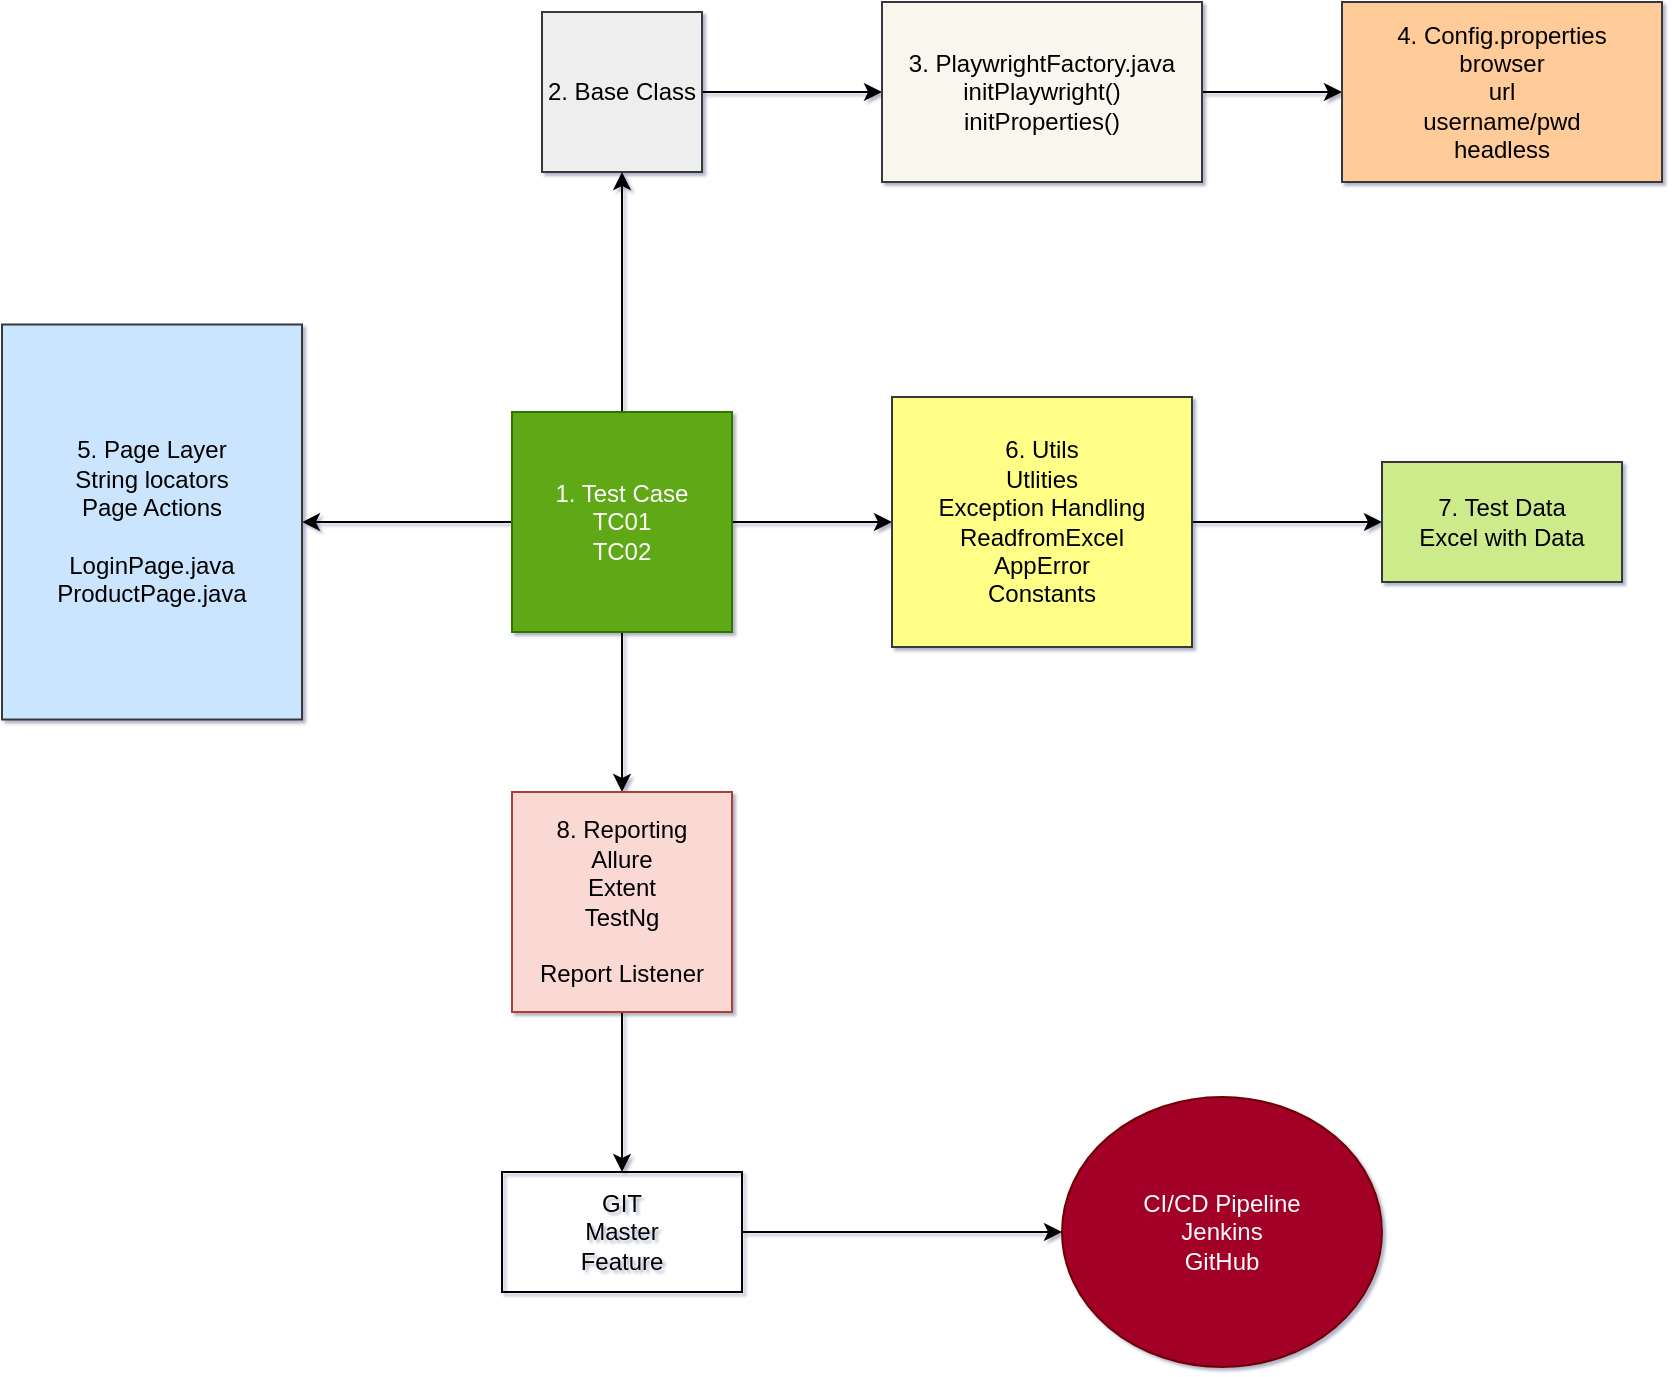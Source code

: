 <mxfile version="23.0.2" type="device">
  <diagram name="Page-1" id="n8c3NdNe4aQo2pRcApg9">
    <mxGraphModel dx="1434" dy="836" grid="1" gridSize="10" guides="1" tooltips="1" connect="1" arrows="1" fold="1" page="1" pageScale="1" pageWidth="3300" pageHeight="4681" background="none" math="0" shadow="1">
      <root>
        <mxCell id="0" />
        <mxCell id="1" parent="0" />
        <mxCell id="Xk8jDlWGTrxrqy1YXSmu-3" value="" style="edgeStyle=orthogonalEdgeStyle;rounded=0;orthogonalLoop=1;jettySize=auto;html=1;" edge="1" parent="1" source="Xk8jDlWGTrxrqy1YXSmu-1" target="Xk8jDlWGTrxrqy1YXSmu-2">
          <mxGeometry relative="1" as="geometry" />
        </mxCell>
        <mxCell id="Xk8jDlWGTrxrqy1YXSmu-1" value="2. Base Class" style="whiteSpace=wrap;html=1;aspect=fixed;fillColor=#eeeeee;strokeColor=#36393d;" vertex="1" parent="1">
          <mxGeometry x="330" y="80" width="80" height="80" as="geometry" />
        </mxCell>
        <mxCell id="Xk8jDlWGTrxrqy1YXSmu-6" value="" style="edgeStyle=orthogonalEdgeStyle;rounded=0;orthogonalLoop=1;jettySize=auto;html=1;" edge="1" parent="1" source="Xk8jDlWGTrxrqy1YXSmu-2" target="Xk8jDlWGTrxrqy1YXSmu-5">
          <mxGeometry relative="1" as="geometry" />
        </mxCell>
        <mxCell id="Xk8jDlWGTrxrqy1YXSmu-2" value="3. PlaywrightFactory.java&lt;br&gt;initPlaywright()&lt;br&gt;initProperties()" style="whiteSpace=wrap;html=1;fillColor=#f9f7ed;strokeColor=#36393d;" vertex="1" parent="1">
          <mxGeometry x="500" y="75" width="160" height="90" as="geometry" />
        </mxCell>
        <mxCell id="Xk8jDlWGTrxrqy1YXSmu-5" value="4. Config.properties&lt;br&gt;browser&lt;br&gt;url&lt;br&gt;username/pwd&lt;br&gt;headless" style="whiteSpace=wrap;html=1;fillColor=#ffcc99;strokeColor=#36393d;" vertex="1" parent="1">
          <mxGeometry x="730" y="75" width="160" height="90" as="geometry" />
        </mxCell>
        <mxCell id="Xk8jDlWGTrxrqy1YXSmu-9" style="edgeStyle=orthogonalEdgeStyle;rounded=0;orthogonalLoop=1;jettySize=auto;html=1;entryX=0.5;entryY=1;entryDx=0;entryDy=0;fillColor=#fa6800;strokeColor=#000000;" edge="1" parent="1" source="Xk8jDlWGTrxrqy1YXSmu-7" target="Xk8jDlWGTrxrqy1YXSmu-1">
          <mxGeometry relative="1" as="geometry" />
        </mxCell>
        <mxCell id="Xk8jDlWGTrxrqy1YXSmu-11" value="" style="edgeStyle=orthogonalEdgeStyle;rounded=0;orthogonalLoop=1;jettySize=auto;html=1;" edge="1" parent="1" source="Xk8jDlWGTrxrqy1YXSmu-7" target="Xk8jDlWGTrxrqy1YXSmu-10">
          <mxGeometry relative="1" as="geometry" />
        </mxCell>
        <mxCell id="Xk8jDlWGTrxrqy1YXSmu-13" value="" style="edgeStyle=orthogonalEdgeStyle;rounded=0;orthogonalLoop=1;jettySize=auto;html=1;" edge="1" parent="1" source="Xk8jDlWGTrxrqy1YXSmu-7" target="Xk8jDlWGTrxrqy1YXSmu-12">
          <mxGeometry relative="1" as="geometry" />
        </mxCell>
        <mxCell id="Xk8jDlWGTrxrqy1YXSmu-17" value="" style="edgeStyle=orthogonalEdgeStyle;rounded=0;orthogonalLoop=1;jettySize=auto;html=1;" edge="1" parent="1" source="Xk8jDlWGTrxrqy1YXSmu-7" target="Xk8jDlWGTrxrqy1YXSmu-16">
          <mxGeometry relative="1" as="geometry" />
        </mxCell>
        <mxCell id="Xk8jDlWGTrxrqy1YXSmu-7" value="1. Test Case&lt;br&gt;TC01&lt;br&gt;TC02" style="whiteSpace=wrap;html=1;aspect=fixed;fillColor=#60a917;fontColor=#ffffff;strokeColor=#2D7600;" vertex="1" parent="1">
          <mxGeometry x="315" y="280" width="110" height="110" as="geometry" />
        </mxCell>
        <mxCell id="Xk8jDlWGTrxrqy1YXSmu-10" value="5. Page Layer&lt;br&gt;String locators&lt;br&gt;Page Actions&lt;br&gt;&lt;br&gt;LoginPage.java&lt;br&gt;ProductPage.java" style="whiteSpace=wrap;html=1;fillColor=#cce5ff;strokeColor=#36393d;" vertex="1" parent="1">
          <mxGeometry x="60" y="236.25" width="150" height="197.5" as="geometry" />
        </mxCell>
        <mxCell id="Xk8jDlWGTrxrqy1YXSmu-15" value="" style="edgeStyle=orthogonalEdgeStyle;rounded=0;orthogonalLoop=1;jettySize=auto;html=1;" edge="1" parent="1" source="Xk8jDlWGTrxrqy1YXSmu-12" target="Xk8jDlWGTrxrqy1YXSmu-14">
          <mxGeometry relative="1" as="geometry" />
        </mxCell>
        <mxCell id="Xk8jDlWGTrxrqy1YXSmu-12" value="6. Utils&lt;br&gt;Utlities&lt;br&gt;Exception Handling&lt;br&gt;ReadfromExcel&lt;br&gt;AppError&lt;br&gt;Constants" style="whiteSpace=wrap;html=1;fillColor=#ffff88;strokeColor=#36393d;" vertex="1" parent="1">
          <mxGeometry x="505" y="272.5" width="150" height="125" as="geometry" />
        </mxCell>
        <mxCell id="Xk8jDlWGTrxrqy1YXSmu-14" value="7. Test Data&lt;br&gt;Excel with Data" style="whiteSpace=wrap;html=1;fillColor=#cdeb8b;strokeColor=#36393d;" vertex="1" parent="1">
          <mxGeometry x="750" y="305" width="120" height="60" as="geometry" />
        </mxCell>
        <mxCell id="Xk8jDlWGTrxrqy1YXSmu-19" value="" style="edgeStyle=orthogonalEdgeStyle;rounded=0;orthogonalLoop=1;jettySize=auto;html=1;" edge="1" parent="1" source="Xk8jDlWGTrxrqy1YXSmu-16" target="Xk8jDlWGTrxrqy1YXSmu-18">
          <mxGeometry relative="1" as="geometry" />
        </mxCell>
        <mxCell id="Xk8jDlWGTrxrqy1YXSmu-16" value="8. Reporting&lt;br&gt;Allure&lt;br&gt;Extent&lt;br&gt;TestNg&lt;br&gt;&lt;br&gt;Report Listener" style="whiteSpace=wrap;html=1;aspect=fixed;fillColor=#fad9d5;strokeColor=#ae4132;" vertex="1" parent="1">
          <mxGeometry x="315" y="470" width="110" height="110" as="geometry" />
        </mxCell>
        <mxCell id="Xk8jDlWGTrxrqy1YXSmu-23" value="" style="edgeStyle=orthogonalEdgeStyle;rounded=0;orthogonalLoop=1;jettySize=auto;html=1;" edge="1" parent="1" source="Xk8jDlWGTrxrqy1YXSmu-18" target="Xk8jDlWGTrxrqy1YXSmu-22">
          <mxGeometry relative="1" as="geometry" />
        </mxCell>
        <mxCell id="Xk8jDlWGTrxrqy1YXSmu-18" value="GIT&lt;br&gt;Master&lt;br&gt;Feature" style="whiteSpace=wrap;html=1;fillColor=none;" vertex="1" parent="1">
          <mxGeometry x="310" y="660" width="120" height="60" as="geometry" />
        </mxCell>
        <mxCell id="Xk8jDlWGTrxrqy1YXSmu-22" value="CI/CD Pipeline&lt;br&gt;Jenkins&lt;br&gt;GitHub" style="ellipse;whiteSpace=wrap;html=1;fillColor=#a20025;fontColor=#ffffff;strokeColor=#6F0000;" vertex="1" parent="1">
          <mxGeometry x="590" y="622.5" width="160" height="135" as="geometry" />
        </mxCell>
      </root>
    </mxGraphModel>
  </diagram>
</mxfile>
